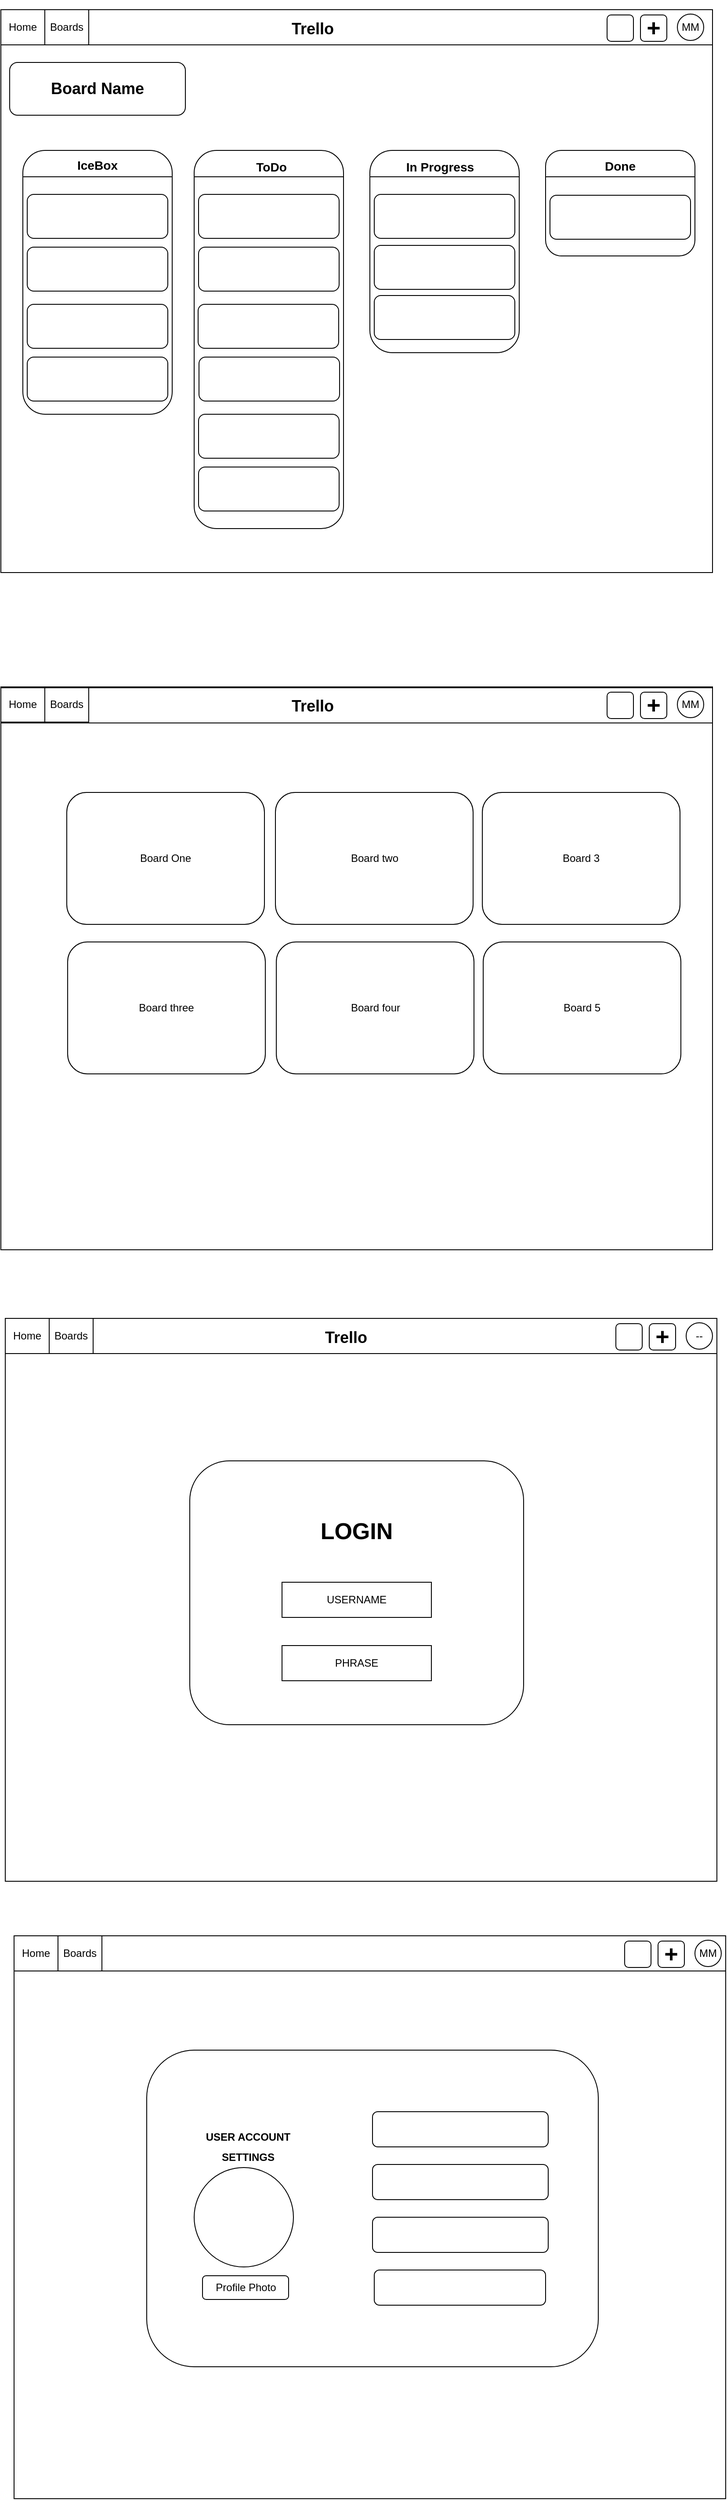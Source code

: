 <mxfile version="10.8.3" type="github"><diagram id="sZBT4R9pAlk7C4bvE18r" name="Page-1"><mxGraphModel dx="1279" dy="814" grid="1" gridSize="10" guides="1" tooltips="1" connect="1" arrows="1" fold="1" page="1" pageScale="1" pageWidth="850" pageHeight="1100" math="0" shadow="0"><root><mxCell id="0"/><mxCell id="1" parent="0"/><mxCell id="-38ZlebPygPEpTFaRF94-1" value="" style="rounded=0;whiteSpace=wrap;html=1;fillColor=none;" vertex="1" parent="1"><mxGeometry x="20" y="50" width="810" height="640" as="geometry"/></mxCell><mxCell id="-38ZlebPygPEpTFaRF94-2" value="" style="rounded=0;whiteSpace=wrap;html=1;fillColor=none;" vertex="1" parent="1"><mxGeometry x="20" y="50" width="810" height="40" as="geometry"/></mxCell><mxCell id="-38ZlebPygPEpTFaRF94-3" value="Home" style="rounded=0;whiteSpace=wrap;html=1;fillColor=none;" vertex="1" parent="1"><mxGeometry x="20" y="50" width="50" height="40" as="geometry"/></mxCell><mxCell id="-38ZlebPygPEpTFaRF94-4" value="Boards" style="rounded=0;whiteSpace=wrap;html=1;fillColor=none;" vertex="1" parent="1"><mxGeometry x="70" y="50" width="50" height="40" as="geometry"/></mxCell><mxCell id="-38ZlebPygPEpTFaRF94-7" value="&lt;h1&gt;&lt;font style=&quot;font-size: 18px&quot;&gt;Trello&lt;/font&gt;&lt;/h1&gt;" style="text;html=1;strokeColor=none;fillColor=none;align=center;verticalAlign=middle;whiteSpace=wrap;rounded=0;" vertex="1" parent="1"><mxGeometry x="310" y="60" width="130" height="20" as="geometry"/></mxCell><mxCell id="-38ZlebPygPEpTFaRF94-8" value="MM" style="ellipse;whiteSpace=wrap;html=1;fillColor=none;" vertex="1" parent="1"><mxGeometry x="790" y="55" width="30" height="30" as="geometry"/></mxCell><mxCell id="-38ZlebPygPEpTFaRF94-14" value="&lt;font style=&quot;font-size: 27px&quot;&gt;&lt;b&gt;+&lt;/b&gt;&lt;/font&gt;" style="rounded=1;whiteSpace=wrap;html=1;fillColor=none;" vertex="1" parent="1"><mxGeometry x="748" y="56" width="30" height="30" as="geometry"/></mxCell><mxCell id="-38ZlebPygPEpTFaRF94-16" value="" style="rounded=1;whiteSpace=wrap;html=1;fillColor=none;" vertex="1" parent="1"><mxGeometry x="710" y="56" width="30" height="30" as="geometry"/></mxCell><mxCell id="-38ZlebPygPEpTFaRF94-17" value="" style="rounded=1;whiteSpace=wrap;html=1;fillColor=none;" vertex="1" parent="1"><mxGeometry x="45" y="210" width="170" height="300" as="geometry"/></mxCell><mxCell id="-38ZlebPygPEpTFaRF94-20" value="" style="endArrow=none;html=1;" edge="1" parent="1"><mxGeometry width="50" height="50" relative="1" as="geometry"><mxPoint x="45" y="240" as="sourcePoint"/><mxPoint x="215" y="240" as="targetPoint"/></mxGeometry></mxCell><mxCell id="-38ZlebPygPEpTFaRF94-24" value="" style="rounded=1;whiteSpace=wrap;html=1;fillColor=none;" vertex="1" parent="1"><mxGeometry x="240" y="210" width="170" height="430" as="geometry"/></mxCell><mxCell id="-38ZlebPygPEpTFaRF94-25" value="" style="endArrow=none;html=1;" edge="1" parent="1"><mxGeometry width="50" height="50" relative="1" as="geometry"><mxPoint x="240" y="240" as="sourcePoint"/><mxPoint x="410" y="240" as="targetPoint"/></mxGeometry></mxCell><mxCell id="-38ZlebPygPEpTFaRF94-26" value="" style="rounded=1;whiteSpace=wrap;html=1;fillColor=none;" vertex="1" parent="1"><mxGeometry x="440" y="210" width="170" height="230" as="geometry"/></mxCell><mxCell id="-38ZlebPygPEpTFaRF94-27" value="" style="endArrow=none;html=1;" edge="1" parent="1"><mxGeometry width="50" height="50" relative="1" as="geometry"><mxPoint x="440" y="240" as="sourcePoint"/><mxPoint x="610" y="240" as="targetPoint"/></mxGeometry></mxCell><mxCell id="-38ZlebPygPEpTFaRF94-28" value="" style="rounded=1;whiteSpace=wrap;html=1;fillColor=none;" vertex="1" parent="1"><mxGeometry x="640" y="210" width="170" height="120" as="geometry"/></mxCell><mxCell id="-38ZlebPygPEpTFaRF94-29" value="" style="endArrow=none;html=1;" edge="1" parent="1"><mxGeometry width="50" height="50" relative="1" as="geometry"><mxPoint x="640" y="240" as="sourcePoint"/><mxPoint x="810" y="240" as="targetPoint"/></mxGeometry></mxCell><mxCell id="-38ZlebPygPEpTFaRF94-30" value="" style="rounded=1;whiteSpace=wrap;html=1;fillColor=none;" vertex="1" parent="1"><mxGeometry x="50" y="260" width="160" height="50" as="geometry"/></mxCell><mxCell id="-38ZlebPygPEpTFaRF94-31" value="" style="rounded=1;whiteSpace=wrap;html=1;fillColor=none;" vertex="1" parent="1"><mxGeometry x="50" y="320" width="160" height="50" as="geometry"/></mxCell><mxCell id="-38ZlebPygPEpTFaRF94-32" value="" style="rounded=1;whiteSpace=wrap;html=1;fillColor=none;" vertex="1" parent="1"><mxGeometry x="50" y="385" width="160" height="50" as="geometry"/></mxCell><mxCell id="-38ZlebPygPEpTFaRF94-33" value="" style="rounded=1;whiteSpace=wrap;html=1;fillColor=none;" vertex="1" parent="1"><mxGeometry x="50" y="445" width="160" height="50" as="geometry"/></mxCell><mxCell id="-38ZlebPygPEpTFaRF94-34" value="&lt;h3&gt;ToDo&lt;/h3&gt;" style="text;html=1;strokeColor=none;fillColor=none;align=center;verticalAlign=middle;whiteSpace=wrap;rounded=0;" vertex="1" parent="1"><mxGeometry x="287.5" y="219" width="80" height="20" as="geometry"/></mxCell><mxCell id="-38ZlebPygPEpTFaRF94-37" value="&lt;h3&gt;IceBox&lt;/h3&gt;" style="text;html=1;strokeColor=none;fillColor=none;align=center;verticalAlign=middle;whiteSpace=wrap;rounded=0;" vertex="1" parent="1"><mxGeometry x="90" y="217" width="80" height="20" as="geometry"/></mxCell><mxCell id="-38ZlebPygPEpTFaRF94-38" value="&lt;h3&gt;In Progress&lt;/h3&gt;" style="text;html=1;strokeColor=none;fillColor=none;align=center;verticalAlign=middle;whiteSpace=wrap;rounded=0;" vertex="1" parent="1"><mxGeometry x="470" y="219" width="100" height="20" as="geometry"/></mxCell><mxCell id="-38ZlebPygPEpTFaRF94-39" value="&lt;h3&gt;Done&lt;/h3&gt;" style="text;html=1;strokeColor=none;fillColor=none;align=center;verticalAlign=middle;whiteSpace=wrap;rounded=0;" vertex="1" parent="1"><mxGeometry x="685" y="218" width="80" height="20" as="geometry"/></mxCell><mxCell id="-38ZlebPygPEpTFaRF94-40" value="" style="rounded=1;whiteSpace=wrap;html=1;fillColor=none;" vertex="1" parent="1"><mxGeometry x="245" y="260" width="160" height="50" as="geometry"/></mxCell><mxCell id="-38ZlebPygPEpTFaRF94-41" value="" style="rounded=1;whiteSpace=wrap;html=1;fillColor=none;" vertex="1" parent="1"><mxGeometry x="245" y="320" width="160" height="50" as="geometry"/></mxCell><mxCell id="-38ZlebPygPEpTFaRF94-42" value="" style="rounded=1;whiteSpace=wrap;html=1;fillColor=none;" vertex="1" parent="1"><mxGeometry x="445" y="260" width="160" height="50" as="geometry"/></mxCell><mxCell id="-38ZlebPygPEpTFaRF94-43" value="" style="rounded=1;whiteSpace=wrap;html=1;fillColor=none;" vertex="1" parent="1"><mxGeometry x="645" y="261" width="160" height="50" as="geometry"/></mxCell><mxCell id="-38ZlebPygPEpTFaRF94-46" value="" style="rounded=1;whiteSpace=wrap;html=1;fillColor=none;" vertex="1" parent="1"><mxGeometry x="244.5" y="385" width="160" height="50" as="geometry"/></mxCell><mxCell id="-38ZlebPygPEpTFaRF94-47" value="&lt;h2 style=&quot;text-align: left&quot;&gt;&lt;span&gt;&lt;b&gt;Board Name&lt;/b&gt;&lt;/span&gt;&lt;/h2&gt;" style="rounded=1;whiteSpace=wrap;html=1;fillColor=none;" vertex="1" parent="1"><mxGeometry x="30" y="110" width="200" height="60" as="geometry"/></mxCell><mxCell id="-38ZlebPygPEpTFaRF94-48" value="" style="rounded=1;whiteSpace=wrap;html=1;fillColor=none;" vertex="1" parent="1"><mxGeometry x="245.5" y="445" width="160" height="50" as="geometry"/></mxCell><mxCell id="-38ZlebPygPEpTFaRF94-49" value="" style="rounded=1;whiteSpace=wrap;html=1;fillColor=none;" vertex="1" parent="1"><mxGeometry x="245" y="510" width="160" height="50" as="geometry"/></mxCell><mxCell id="-38ZlebPygPEpTFaRF94-50" value="" style="rounded=1;whiteSpace=wrap;html=1;fillColor=none;" vertex="1" parent="1"><mxGeometry x="245" y="570" width="160" height="50" as="geometry"/></mxCell><mxCell id="-38ZlebPygPEpTFaRF94-52" value="" style="rounded=1;whiteSpace=wrap;html=1;fillColor=none;" vertex="1" parent="1"><mxGeometry x="445" y="318" width="160" height="50" as="geometry"/></mxCell><mxCell id="-38ZlebPygPEpTFaRF94-53" value="" style="rounded=1;whiteSpace=wrap;html=1;fillColor=none;" vertex="1" parent="1"><mxGeometry x="445" y="375" width="160" height="50" as="geometry"/></mxCell><mxCell id="-38ZlebPygPEpTFaRF94-54" value="" style="rounded=0;whiteSpace=wrap;html=1;fillColor=none;" vertex="1" parent="1"><mxGeometry x="20" y="820" width="810" height="640" as="geometry"/></mxCell><mxCell id="-38ZlebPygPEpTFaRF94-55" value="Home" style="rounded=0;whiteSpace=wrap;html=1;fillColor=none;" vertex="1" parent="1"><mxGeometry x="20" y="820" width="50" height="40" as="geometry"/></mxCell><mxCell id="-38ZlebPygPEpTFaRF94-56" value="Boards" style="rounded=0;whiteSpace=wrap;html=1;fillColor=none;" vertex="1" parent="1"><mxGeometry x="70" y="820" width="50" height="40" as="geometry"/></mxCell><mxCell id="-38ZlebPygPEpTFaRF94-57" value="&lt;h1&gt;&lt;font style=&quot;font-size: 18px&quot;&gt;Trello&lt;/font&gt;&lt;/h1&gt;" style="text;html=1;strokeColor=none;fillColor=none;align=center;verticalAlign=middle;whiteSpace=wrap;rounded=0;" vertex="1" parent="1"><mxGeometry x="310" y="830" width="130" height="20" as="geometry"/></mxCell><mxCell id="-38ZlebPygPEpTFaRF94-58" value="MM" style="ellipse;whiteSpace=wrap;html=1;fillColor=none;" vertex="1" parent="1"><mxGeometry x="790" y="825" width="30" height="30" as="geometry"/></mxCell><mxCell id="-38ZlebPygPEpTFaRF94-59" value="&lt;font style=&quot;font-size: 27px&quot;&gt;&lt;b&gt;+&lt;/b&gt;&lt;/font&gt;" style="rounded=1;whiteSpace=wrap;html=1;fillColor=none;" vertex="1" parent="1"><mxGeometry x="748" y="826" width="30" height="30" as="geometry"/></mxCell><mxCell id="-38ZlebPygPEpTFaRF94-60" value="" style="rounded=1;whiteSpace=wrap;html=1;fillColor=none;" vertex="1" parent="1"><mxGeometry x="710" y="826" width="30" height="30" as="geometry"/></mxCell><mxCell id="-38ZlebPygPEpTFaRF94-61" value="" style="rounded=0;whiteSpace=wrap;html=1;fillColor=none;" vertex="1" parent="1"><mxGeometry x="20" y="821" width="810" height="40" as="geometry"/></mxCell><mxCell id="-38ZlebPygPEpTFaRF94-62" value="Board One" style="rounded=1;whiteSpace=wrap;html=1;fillColor=none;" vertex="1" parent="1"><mxGeometry x="95" y="940" width="225" height="150" as="geometry"/></mxCell><mxCell id="-38ZlebPygPEpTFaRF94-66" value="Board two" style="rounded=1;whiteSpace=wrap;html=1;fillColor=none;" vertex="1" parent="1"><mxGeometry x="332.5" y="940" width="225" height="150" as="geometry"/></mxCell><mxCell id="-38ZlebPygPEpTFaRF94-67" value="Board 3" style="rounded=1;whiteSpace=wrap;html=1;fillColor=none;" vertex="1" parent="1"><mxGeometry x="568" y="940" width="225" height="150" as="geometry"/></mxCell><mxCell id="-38ZlebPygPEpTFaRF94-68" value="Board three" style="rounded=1;whiteSpace=wrap;html=1;fillColor=none;" vertex="1" parent="1"><mxGeometry x="96" y="1110" width="225" height="150" as="geometry"/></mxCell><mxCell id="-38ZlebPygPEpTFaRF94-69" value="Board four" style="rounded=1;whiteSpace=wrap;html=1;fillColor=none;" vertex="1" parent="1"><mxGeometry x="333.5" y="1110" width="225" height="150" as="geometry"/></mxCell><mxCell id="-38ZlebPygPEpTFaRF94-70" value="Board 5" style="rounded=1;whiteSpace=wrap;html=1;fillColor=none;" vertex="1" parent="1"><mxGeometry x="569" y="1110" width="225" height="150" as="geometry"/></mxCell><mxCell id="-38ZlebPygPEpTFaRF94-71" value="" style="rounded=0;whiteSpace=wrap;html=1;fillColor=none;" vertex="1" parent="1"><mxGeometry x="25" y="1538" width="810" height="640" as="geometry"/></mxCell><mxCell id="-38ZlebPygPEpTFaRF94-72" value="" style="rounded=0;whiteSpace=wrap;html=1;fillColor=none;" vertex="1" parent="1"><mxGeometry x="25" y="1538" width="810" height="40" as="geometry"/></mxCell><mxCell id="-38ZlebPygPEpTFaRF94-73" value="Home" style="rounded=0;whiteSpace=wrap;html=1;fillColor=none;" vertex="1" parent="1"><mxGeometry x="25" y="1538" width="50" height="40" as="geometry"/></mxCell><mxCell id="-38ZlebPygPEpTFaRF94-74" value="Boards" style="rounded=0;whiteSpace=wrap;html=1;fillColor=none;" vertex="1" parent="1"><mxGeometry x="75" y="1538" width="50" height="40" as="geometry"/></mxCell><mxCell id="-38ZlebPygPEpTFaRF94-75" value="&lt;h1&gt;&lt;font style=&quot;font-size: 18px&quot;&gt;Trello&lt;/font&gt;&lt;/h1&gt;" style="text;html=1;strokeColor=none;fillColor=none;align=center;verticalAlign=middle;whiteSpace=wrap;rounded=0;" vertex="1" parent="1"><mxGeometry x="347.5" y="1548" width="130" height="20" as="geometry"/></mxCell><mxCell id="-38ZlebPygPEpTFaRF94-76" value="--" style="ellipse;whiteSpace=wrap;html=1;fillColor=none;" vertex="1" parent="1"><mxGeometry x="800" y="1543" width="30" height="30" as="geometry"/></mxCell><mxCell id="-38ZlebPygPEpTFaRF94-77" value="&lt;font style=&quot;font-size: 27px&quot;&gt;&lt;b&gt;+&lt;/b&gt;&lt;/font&gt;" style="rounded=1;whiteSpace=wrap;html=1;fillColor=none;" vertex="1" parent="1"><mxGeometry x="758" y="1544" width="30" height="30" as="geometry"/></mxCell><mxCell id="-38ZlebPygPEpTFaRF94-78" value="" style="rounded=1;whiteSpace=wrap;html=1;fillColor=none;" vertex="1" parent="1"><mxGeometry x="720" y="1544" width="30" height="30" as="geometry"/></mxCell><mxCell id="-38ZlebPygPEpTFaRF94-79" value="" style="rounded=1;whiteSpace=wrap;html=1;fillColor=none;" vertex="1" parent="1"><mxGeometry x="235" y="1700" width="380" height="300" as="geometry"/></mxCell><mxCell id="-38ZlebPygPEpTFaRF94-80" value="USERNAME" style="text;html=1;strokeColor=#000000;fillColor=none;align=center;verticalAlign=middle;whiteSpace=wrap;rounded=0;" vertex="1" parent="1"><mxGeometry x="340" y="1838" width="170" height="40" as="geometry"/></mxCell><mxCell id="-38ZlebPygPEpTFaRF94-82" value="PHRASE" style="text;html=1;strokeColor=#000000;fillColor=none;align=center;verticalAlign=middle;whiteSpace=wrap;rounded=0;" vertex="1" parent="1"><mxGeometry x="340" y="1910" width="170" height="40" as="geometry"/></mxCell><mxCell id="-38ZlebPygPEpTFaRF94-83" value="&lt;font style=&quot;font-size: 26px&quot;&gt;&lt;b&gt;LOGIN&lt;/b&gt;&lt;/font&gt;" style="text;html=1;strokeColor=none;fillColor=none;align=center;verticalAlign=middle;whiteSpace=wrap;rounded=0;" vertex="1" parent="1"><mxGeometry x="379" y="1760" width="92" height="40" as="geometry"/></mxCell><mxCell id="-38ZlebPygPEpTFaRF94-84" value="" style="rounded=0;whiteSpace=wrap;html=1;fillColor=none;" vertex="1" parent="1"><mxGeometry x="35" y="2240" width="810" height="640" as="geometry"/></mxCell><mxCell id="-38ZlebPygPEpTFaRF94-85" value="" style="rounded=0;whiteSpace=wrap;html=1;fillColor=none;" vertex="1" parent="1"><mxGeometry x="35" y="2240" width="810" height="40" as="geometry"/></mxCell><mxCell id="-38ZlebPygPEpTFaRF94-86" value="Home" style="rounded=0;whiteSpace=wrap;html=1;fillColor=none;" vertex="1" parent="1"><mxGeometry x="35" y="2240" width="50" height="40" as="geometry"/></mxCell><mxCell id="-38ZlebPygPEpTFaRF94-87" value="Boards" style="rounded=0;whiteSpace=wrap;html=1;fillColor=none;" vertex="1" parent="1"><mxGeometry x="85" y="2240" width="50" height="40" as="geometry"/></mxCell><mxCell id="-38ZlebPygPEpTFaRF94-88" value="MM" style="ellipse;whiteSpace=wrap;html=1;fillColor=none;" vertex="1" parent="1"><mxGeometry x="810" y="2245" width="30" height="30" as="geometry"/></mxCell><mxCell id="-38ZlebPygPEpTFaRF94-89" value="&lt;font style=&quot;font-size: 27px&quot;&gt;&lt;b&gt;+&lt;/b&gt;&lt;/font&gt;" style="rounded=1;whiteSpace=wrap;html=1;fillColor=none;" vertex="1" parent="1"><mxGeometry x="768" y="2246" width="30" height="30" as="geometry"/></mxCell><mxCell id="-38ZlebPygPEpTFaRF94-90" value="" style="rounded=1;whiteSpace=wrap;html=1;fillColor=none;" vertex="1" parent="1"><mxGeometry x="730" y="2246" width="30" height="30" as="geometry"/></mxCell><mxCell id="-38ZlebPygPEpTFaRF94-91" value="" style="rounded=1;whiteSpace=wrap;html=1;strokeColor=#000000;fillColor=none;" vertex="1" parent="1"><mxGeometry x="186" y="2370" width="514" height="360" as="geometry"/></mxCell><mxCell id="-38ZlebPygPEpTFaRF94-92" value="" style="rounded=1;whiteSpace=wrap;html=1;strokeColor=#000000;fillColor=none;" vertex="1" parent="1"><mxGeometry x="443" y="2440" width="200" height="40" as="geometry"/></mxCell><mxCell id="-38ZlebPygPEpTFaRF94-94" value="" style="rounded=1;whiteSpace=wrap;html=1;strokeColor=#000000;fillColor=none;" vertex="1" parent="1"><mxGeometry x="443" y="2500" width="200" height="40" as="geometry"/></mxCell><mxCell id="-38ZlebPygPEpTFaRF94-95" value="" style="rounded=1;whiteSpace=wrap;html=1;strokeColor=#000000;fillColor=none;" vertex="1" parent="1"><mxGeometry x="443" y="2560" width="200" height="40" as="geometry"/></mxCell><mxCell id="-38ZlebPygPEpTFaRF94-96" value="" style="rounded=1;whiteSpace=wrap;html=1;strokeColor=#000000;fillColor=none;" vertex="1" parent="1"><mxGeometry x="445" y="2620" width="195" height="40" as="geometry"/></mxCell><mxCell id="-38ZlebPygPEpTFaRF94-98" value="&lt;p style=&quot;line-height: 190%&quot;&gt;USER ACCOUNT&lt;br&gt;SETTINGS&lt;br&gt;&lt;/p&gt;" style="text;html=1;strokeColor=none;fillColor=none;align=center;verticalAlign=middle;whiteSpace=wrap;rounded=0;fontStyle=1" vertex="1" parent="1"><mxGeometry x="244" y="2440" width="115" height="80" as="geometry"/></mxCell><mxCell id="-38ZlebPygPEpTFaRF94-99" value="" style="ellipse;whiteSpace=wrap;html=1;aspect=fixed;strokeColor=#000000;fillColor=none;" vertex="1" parent="1"><mxGeometry x="240" y="2503.5" width="113" height="113" as="geometry"/></mxCell><mxCell id="-38ZlebPygPEpTFaRF94-102" value="Profile Photo" style="rounded=1;whiteSpace=wrap;html=1;strokeColor=#000000;fillColor=none;" vertex="1" parent="1"><mxGeometry x="249.5" y="2626.5" width="98" height="27" as="geometry"/></mxCell></root></mxGraphModel></diagram></mxfile>